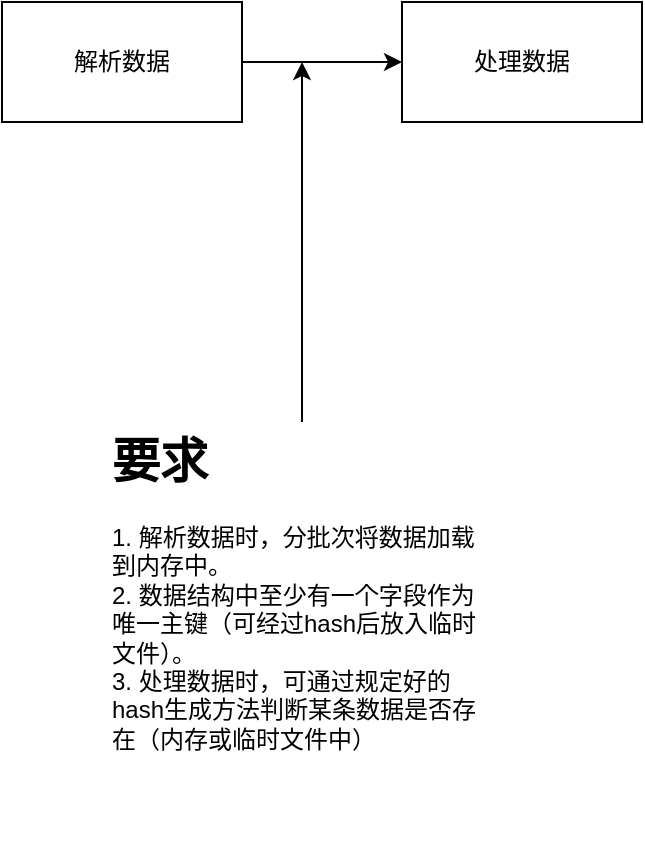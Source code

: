 <mxfile>
    <diagram id="Mq_gb1C98oU3JgrBjiue" name="Page-1">
        <mxGraphModel dx="859" dy="493" grid="1" gridSize="10" guides="1" tooltips="1" connect="1" arrows="1" fold="1" page="1" pageScale="1" pageWidth="827" pageHeight="1169" math="0" shadow="0">
            <root>
                <mxCell id="0"/>
                <mxCell id="1" parent="0"/>
                <mxCell id="17" style="edgeStyle=none;html=1;exitX=1;exitY=0.5;exitDx=0;exitDy=0;entryX=0;entryY=0.5;entryDx=0;entryDy=0;" edge="1" parent="1" source="15" target="16">
                    <mxGeometry relative="1" as="geometry"/>
                </mxCell>
                <mxCell id="15" value="解析数据" style="rounded=0;whiteSpace=wrap;html=1;" vertex="1" parent="1">
                    <mxGeometry x="80" y="190" width="120" height="60" as="geometry"/>
                </mxCell>
                <mxCell id="16" value="处理数据" style="rounded=0;whiteSpace=wrap;html=1;" vertex="1" parent="1">
                    <mxGeometry x="280" y="190" width="120" height="60" as="geometry"/>
                </mxCell>
                <mxCell id="19" style="edgeStyle=none;html=1;exitX=0.5;exitY=0;exitDx=0;exitDy=0;" edge="1" parent="1" source="18">
                    <mxGeometry relative="1" as="geometry">
                        <mxPoint x="230.0" y="220" as="targetPoint"/>
                    </mxGeometry>
                </mxCell>
                <mxCell id="18" value="&lt;h1&gt;要求&lt;/h1&gt;&lt;div&gt;1. 解析数据时，分批次将数据加载到内存中。&lt;/div&gt;&lt;div&gt;2. 数据结构中至少有一个字段作为唯一主键（可经过hash后放入临时文件）。&lt;/div&gt;&lt;div&gt;3. 处理数据时，可通过规定好的hash生成方法判断某条数据是否存在（内存或临时文件中）&lt;/div&gt;" style="text;html=1;strokeColor=none;fillColor=none;spacing=5;spacingTop=-20;whiteSpace=wrap;overflow=hidden;rounded=0;" vertex="1" parent="1">
                    <mxGeometry x="130" y="400" width="200" height="220" as="geometry"/>
                </mxCell>
            </root>
        </mxGraphModel>
    </diagram>
</mxfile>